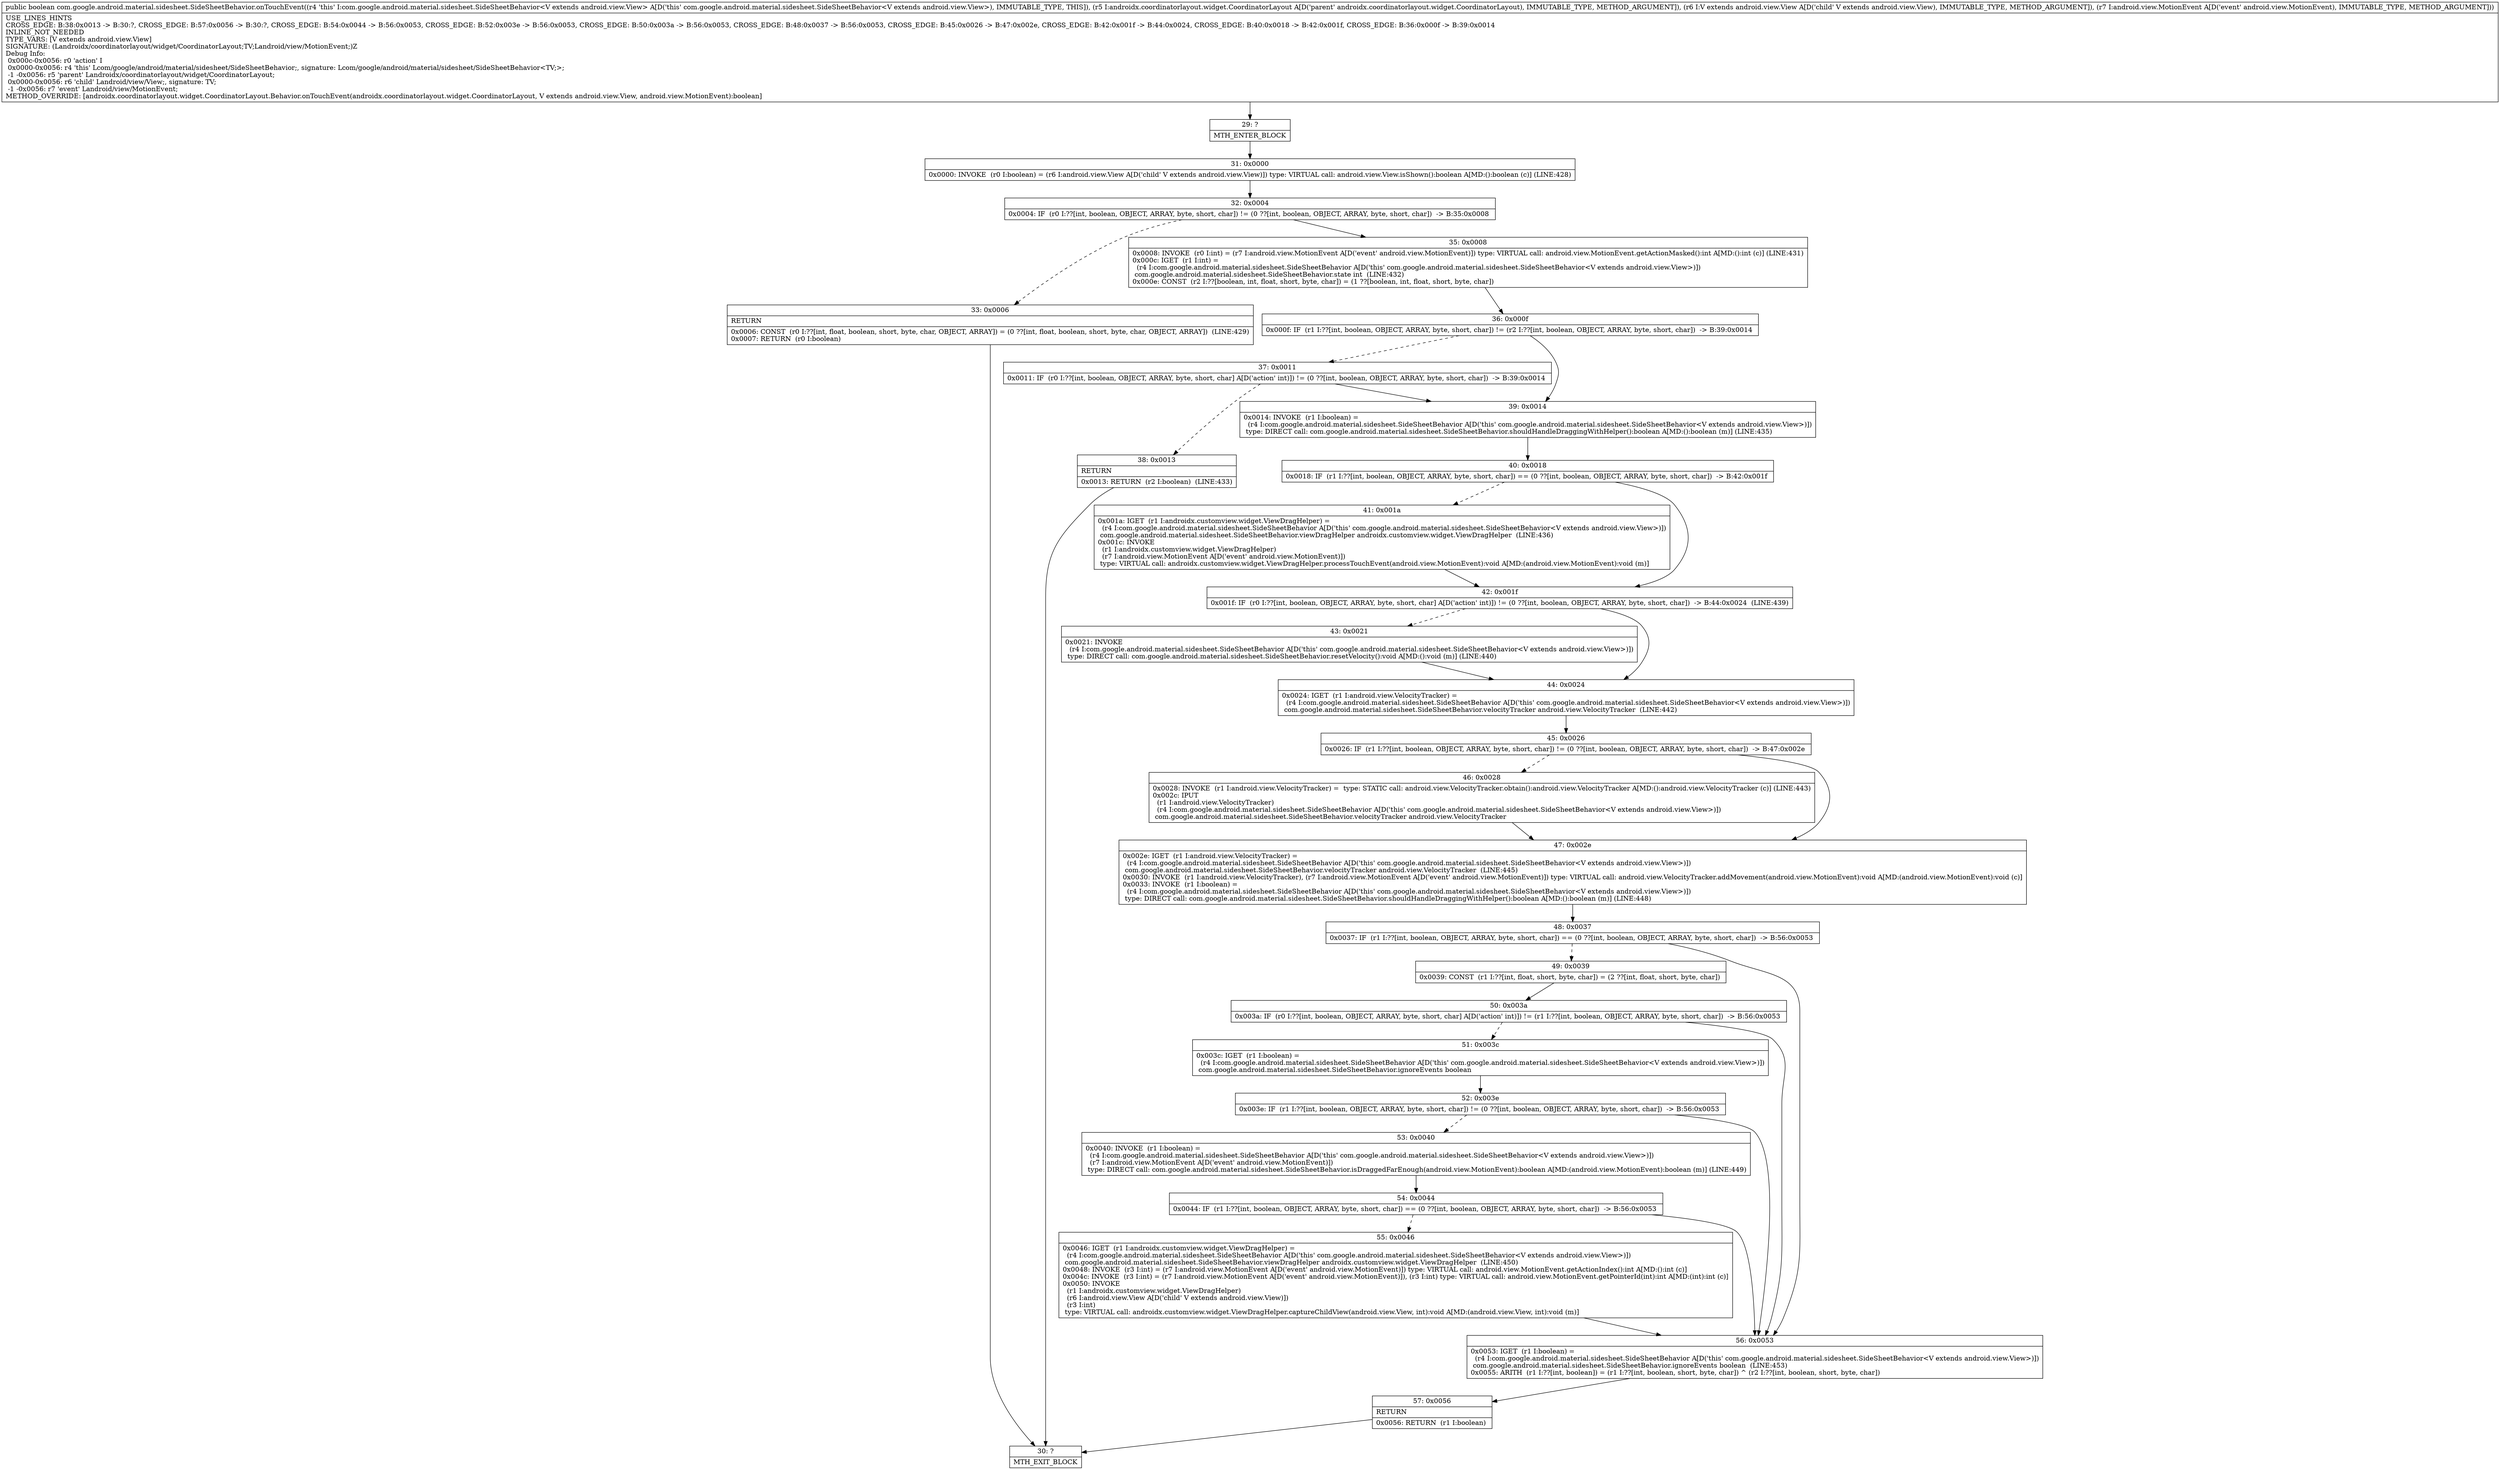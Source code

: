digraph "CFG forcom.google.android.material.sidesheet.SideSheetBehavior.onTouchEvent(Landroidx\/coordinatorlayout\/widget\/CoordinatorLayout;Landroid\/view\/View;Landroid\/view\/MotionEvent;)Z" {
Node_29 [shape=record,label="{29\:\ ?|MTH_ENTER_BLOCK\l}"];
Node_31 [shape=record,label="{31\:\ 0x0000|0x0000: INVOKE  (r0 I:boolean) = (r6 I:android.view.View A[D('child' V extends android.view.View)]) type: VIRTUAL call: android.view.View.isShown():boolean A[MD:():boolean (c)] (LINE:428)\l}"];
Node_32 [shape=record,label="{32\:\ 0x0004|0x0004: IF  (r0 I:??[int, boolean, OBJECT, ARRAY, byte, short, char]) != (0 ??[int, boolean, OBJECT, ARRAY, byte, short, char])  \-\> B:35:0x0008 \l}"];
Node_33 [shape=record,label="{33\:\ 0x0006|RETURN\l|0x0006: CONST  (r0 I:??[int, float, boolean, short, byte, char, OBJECT, ARRAY]) = (0 ??[int, float, boolean, short, byte, char, OBJECT, ARRAY])  (LINE:429)\l0x0007: RETURN  (r0 I:boolean) \l}"];
Node_30 [shape=record,label="{30\:\ ?|MTH_EXIT_BLOCK\l}"];
Node_35 [shape=record,label="{35\:\ 0x0008|0x0008: INVOKE  (r0 I:int) = (r7 I:android.view.MotionEvent A[D('event' android.view.MotionEvent)]) type: VIRTUAL call: android.view.MotionEvent.getActionMasked():int A[MD:():int (c)] (LINE:431)\l0x000c: IGET  (r1 I:int) = \l  (r4 I:com.google.android.material.sidesheet.SideSheetBehavior A[D('this' com.google.android.material.sidesheet.SideSheetBehavior\<V extends android.view.View\>)])\l com.google.android.material.sidesheet.SideSheetBehavior.state int  (LINE:432)\l0x000e: CONST  (r2 I:??[boolean, int, float, short, byte, char]) = (1 ??[boolean, int, float, short, byte, char]) \l}"];
Node_36 [shape=record,label="{36\:\ 0x000f|0x000f: IF  (r1 I:??[int, boolean, OBJECT, ARRAY, byte, short, char]) != (r2 I:??[int, boolean, OBJECT, ARRAY, byte, short, char])  \-\> B:39:0x0014 \l}"];
Node_37 [shape=record,label="{37\:\ 0x0011|0x0011: IF  (r0 I:??[int, boolean, OBJECT, ARRAY, byte, short, char] A[D('action' int)]) != (0 ??[int, boolean, OBJECT, ARRAY, byte, short, char])  \-\> B:39:0x0014 \l}"];
Node_38 [shape=record,label="{38\:\ 0x0013|RETURN\l|0x0013: RETURN  (r2 I:boolean)  (LINE:433)\l}"];
Node_39 [shape=record,label="{39\:\ 0x0014|0x0014: INVOKE  (r1 I:boolean) = \l  (r4 I:com.google.android.material.sidesheet.SideSheetBehavior A[D('this' com.google.android.material.sidesheet.SideSheetBehavior\<V extends android.view.View\>)])\l type: DIRECT call: com.google.android.material.sidesheet.SideSheetBehavior.shouldHandleDraggingWithHelper():boolean A[MD:():boolean (m)] (LINE:435)\l}"];
Node_40 [shape=record,label="{40\:\ 0x0018|0x0018: IF  (r1 I:??[int, boolean, OBJECT, ARRAY, byte, short, char]) == (0 ??[int, boolean, OBJECT, ARRAY, byte, short, char])  \-\> B:42:0x001f \l}"];
Node_41 [shape=record,label="{41\:\ 0x001a|0x001a: IGET  (r1 I:androidx.customview.widget.ViewDragHelper) = \l  (r4 I:com.google.android.material.sidesheet.SideSheetBehavior A[D('this' com.google.android.material.sidesheet.SideSheetBehavior\<V extends android.view.View\>)])\l com.google.android.material.sidesheet.SideSheetBehavior.viewDragHelper androidx.customview.widget.ViewDragHelper  (LINE:436)\l0x001c: INVOKE  \l  (r1 I:androidx.customview.widget.ViewDragHelper)\l  (r7 I:android.view.MotionEvent A[D('event' android.view.MotionEvent)])\l type: VIRTUAL call: androidx.customview.widget.ViewDragHelper.processTouchEvent(android.view.MotionEvent):void A[MD:(android.view.MotionEvent):void (m)]\l}"];
Node_42 [shape=record,label="{42\:\ 0x001f|0x001f: IF  (r0 I:??[int, boolean, OBJECT, ARRAY, byte, short, char] A[D('action' int)]) != (0 ??[int, boolean, OBJECT, ARRAY, byte, short, char])  \-\> B:44:0x0024  (LINE:439)\l}"];
Node_43 [shape=record,label="{43\:\ 0x0021|0x0021: INVOKE  \l  (r4 I:com.google.android.material.sidesheet.SideSheetBehavior A[D('this' com.google.android.material.sidesheet.SideSheetBehavior\<V extends android.view.View\>)])\l type: DIRECT call: com.google.android.material.sidesheet.SideSheetBehavior.resetVelocity():void A[MD:():void (m)] (LINE:440)\l}"];
Node_44 [shape=record,label="{44\:\ 0x0024|0x0024: IGET  (r1 I:android.view.VelocityTracker) = \l  (r4 I:com.google.android.material.sidesheet.SideSheetBehavior A[D('this' com.google.android.material.sidesheet.SideSheetBehavior\<V extends android.view.View\>)])\l com.google.android.material.sidesheet.SideSheetBehavior.velocityTracker android.view.VelocityTracker  (LINE:442)\l}"];
Node_45 [shape=record,label="{45\:\ 0x0026|0x0026: IF  (r1 I:??[int, boolean, OBJECT, ARRAY, byte, short, char]) != (0 ??[int, boolean, OBJECT, ARRAY, byte, short, char])  \-\> B:47:0x002e \l}"];
Node_46 [shape=record,label="{46\:\ 0x0028|0x0028: INVOKE  (r1 I:android.view.VelocityTracker) =  type: STATIC call: android.view.VelocityTracker.obtain():android.view.VelocityTracker A[MD:():android.view.VelocityTracker (c)] (LINE:443)\l0x002c: IPUT  \l  (r1 I:android.view.VelocityTracker)\l  (r4 I:com.google.android.material.sidesheet.SideSheetBehavior A[D('this' com.google.android.material.sidesheet.SideSheetBehavior\<V extends android.view.View\>)])\l com.google.android.material.sidesheet.SideSheetBehavior.velocityTracker android.view.VelocityTracker \l}"];
Node_47 [shape=record,label="{47\:\ 0x002e|0x002e: IGET  (r1 I:android.view.VelocityTracker) = \l  (r4 I:com.google.android.material.sidesheet.SideSheetBehavior A[D('this' com.google.android.material.sidesheet.SideSheetBehavior\<V extends android.view.View\>)])\l com.google.android.material.sidesheet.SideSheetBehavior.velocityTracker android.view.VelocityTracker  (LINE:445)\l0x0030: INVOKE  (r1 I:android.view.VelocityTracker), (r7 I:android.view.MotionEvent A[D('event' android.view.MotionEvent)]) type: VIRTUAL call: android.view.VelocityTracker.addMovement(android.view.MotionEvent):void A[MD:(android.view.MotionEvent):void (c)]\l0x0033: INVOKE  (r1 I:boolean) = \l  (r4 I:com.google.android.material.sidesheet.SideSheetBehavior A[D('this' com.google.android.material.sidesheet.SideSheetBehavior\<V extends android.view.View\>)])\l type: DIRECT call: com.google.android.material.sidesheet.SideSheetBehavior.shouldHandleDraggingWithHelper():boolean A[MD:():boolean (m)] (LINE:448)\l}"];
Node_48 [shape=record,label="{48\:\ 0x0037|0x0037: IF  (r1 I:??[int, boolean, OBJECT, ARRAY, byte, short, char]) == (0 ??[int, boolean, OBJECT, ARRAY, byte, short, char])  \-\> B:56:0x0053 \l}"];
Node_49 [shape=record,label="{49\:\ 0x0039|0x0039: CONST  (r1 I:??[int, float, short, byte, char]) = (2 ??[int, float, short, byte, char]) \l}"];
Node_50 [shape=record,label="{50\:\ 0x003a|0x003a: IF  (r0 I:??[int, boolean, OBJECT, ARRAY, byte, short, char] A[D('action' int)]) != (r1 I:??[int, boolean, OBJECT, ARRAY, byte, short, char])  \-\> B:56:0x0053 \l}"];
Node_51 [shape=record,label="{51\:\ 0x003c|0x003c: IGET  (r1 I:boolean) = \l  (r4 I:com.google.android.material.sidesheet.SideSheetBehavior A[D('this' com.google.android.material.sidesheet.SideSheetBehavior\<V extends android.view.View\>)])\l com.google.android.material.sidesheet.SideSheetBehavior.ignoreEvents boolean \l}"];
Node_52 [shape=record,label="{52\:\ 0x003e|0x003e: IF  (r1 I:??[int, boolean, OBJECT, ARRAY, byte, short, char]) != (0 ??[int, boolean, OBJECT, ARRAY, byte, short, char])  \-\> B:56:0x0053 \l}"];
Node_53 [shape=record,label="{53\:\ 0x0040|0x0040: INVOKE  (r1 I:boolean) = \l  (r4 I:com.google.android.material.sidesheet.SideSheetBehavior A[D('this' com.google.android.material.sidesheet.SideSheetBehavior\<V extends android.view.View\>)])\l  (r7 I:android.view.MotionEvent A[D('event' android.view.MotionEvent)])\l type: DIRECT call: com.google.android.material.sidesheet.SideSheetBehavior.isDraggedFarEnough(android.view.MotionEvent):boolean A[MD:(android.view.MotionEvent):boolean (m)] (LINE:449)\l}"];
Node_54 [shape=record,label="{54\:\ 0x0044|0x0044: IF  (r1 I:??[int, boolean, OBJECT, ARRAY, byte, short, char]) == (0 ??[int, boolean, OBJECT, ARRAY, byte, short, char])  \-\> B:56:0x0053 \l}"];
Node_55 [shape=record,label="{55\:\ 0x0046|0x0046: IGET  (r1 I:androidx.customview.widget.ViewDragHelper) = \l  (r4 I:com.google.android.material.sidesheet.SideSheetBehavior A[D('this' com.google.android.material.sidesheet.SideSheetBehavior\<V extends android.view.View\>)])\l com.google.android.material.sidesheet.SideSheetBehavior.viewDragHelper androidx.customview.widget.ViewDragHelper  (LINE:450)\l0x0048: INVOKE  (r3 I:int) = (r7 I:android.view.MotionEvent A[D('event' android.view.MotionEvent)]) type: VIRTUAL call: android.view.MotionEvent.getActionIndex():int A[MD:():int (c)]\l0x004c: INVOKE  (r3 I:int) = (r7 I:android.view.MotionEvent A[D('event' android.view.MotionEvent)]), (r3 I:int) type: VIRTUAL call: android.view.MotionEvent.getPointerId(int):int A[MD:(int):int (c)]\l0x0050: INVOKE  \l  (r1 I:androidx.customview.widget.ViewDragHelper)\l  (r6 I:android.view.View A[D('child' V extends android.view.View)])\l  (r3 I:int)\l type: VIRTUAL call: androidx.customview.widget.ViewDragHelper.captureChildView(android.view.View, int):void A[MD:(android.view.View, int):void (m)]\l}"];
Node_56 [shape=record,label="{56\:\ 0x0053|0x0053: IGET  (r1 I:boolean) = \l  (r4 I:com.google.android.material.sidesheet.SideSheetBehavior A[D('this' com.google.android.material.sidesheet.SideSheetBehavior\<V extends android.view.View\>)])\l com.google.android.material.sidesheet.SideSheetBehavior.ignoreEvents boolean  (LINE:453)\l0x0055: ARITH  (r1 I:??[int, boolean]) = (r1 I:??[int, boolean, short, byte, char]) ^ (r2 I:??[int, boolean, short, byte, char]) \l}"];
Node_57 [shape=record,label="{57\:\ 0x0056|RETURN\l|0x0056: RETURN  (r1 I:boolean) \l}"];
MethodNode[shape=record,label="{public boolean com.google.android.material.sidesheet.SideSheetBehavior.onTouchEvent((r4 'this' I:com.google.android.material.sidesheet.SideSheetBehavior\<V extends android.view.View\> A[D('this' com.google.android.material.sidesheet.SideSheetBehavior\<V extends android.view.View\>), IMMUTABLE_TYPE, THIS]), (r5 I:androidx.coordinatorlayout.widget.CoordinatorLayout A[D('parent' androidx.coordinatorlayout.widget.CoordinatorLayout), IMMUTABLE_TYPE, METHOD_ARGUMENT]), (r6 I:V extends android.view.View A[D('child' V extends android.view.View), IMMUTABLE_TYPE, METHOD_ARGUMENT]), (r7 I:android.view.MotionEvent A[D('event' android.view.MotionEvent), IMMUTABLE_TYPE, METHOD_ARGUMENT]))  | USE_LINES_HINTS\lCROSS_EDGE: B:38:0x0013 \-\> B:30:?, CROSS_EDGE: B:57:0x0056 \-\> B:30:?, CROSS_EDGE: B:54:0x0044 \-\> B:56:0x0053, CROSS_EDGE: B:52:0x003e \-\> B:56:0x0053, CROSS_EDGE: B:50:0x003a \-\> B:56:0x0053, CROSS_EDGE: B:48:0x0037 \-\> B:56:0x0053, CROSS_EDGE: B:45:0x0026 \-\> B:47:0x002e, CROSS_EDGE: B:42:0x001f \-\> B:44:0x0024, CROSS_EDGE: B:40:0x0018 \-\> B:42:0x001f, CROSS_EDGE: B:36:0x000f \-\> B:39:0x0014\lINLINE_NOT_NEEDED\lTYPE_VARS: [V extends android.view.View]\lSIGNATURE: (Landroidx\/coordinatorlayout\/widget\/CoordinatorLayout;TV;Landroid\/view\/MotionEvent;)Z\lDebug Info:\l  0x000c\-0x0056: r0 'action' I\l  0x0000\-0x0056: r4 'this' Lcom\/google\/android\/material\/sidesheet\/SideSheetBehavior;, signature: Lcom\/google\/android\/material\/sidesheet\/SideSheetBehavior\<TV;\>;\l  \-1 \-0x0056: r5 'parent' Landroidx\/coordinatorlayout\/widget\/CoordinatorLayout;\l  0x0000\-0x0056: r6 'child' Landroid\/view\/View;, signature: TV;\l  \-1 \-0x0056: r7 'event' Landroid\/view\/MotionEvent;\lMETHOD_OVERRIDE: [androidx.coordinatorlayout.widget.CoordinatorLayout.Behavior.onTouchEvent(androidx.coordinatorlayout.widget.CoordinatorLayout, V extends android.view.View, android.view.MotionEvent):boolean]\l}"];
MethodNode -> Node_29;Node_29 -> Node_31;
Node_31 -> Node_32;
Node_32 -> Node_33[style=dashed];
Node_32 -> Node_35;
Node_33 -> Node_30;
Node_35 -> Node_36;
Node_36 -> Node_37[style=dashed];
Node_36 -> Node_39;
Node_37 -> Node_38[style=dashed];
Node_37 -> Node_39;
Node_38 -> Node_30;
Node_39 -> Node_40;
Node_40 -> Node_41[style=dashed];
Node_40 -> Node_42;
Node_41 -> Node_42;
Node_42 -> Node_43[style=dashed];
Node_42 -> Node_44;
Node_43 -> Node_44;
Node_44 -> Node_45;
Node_45 -> Node_46[style=dashed];
Node_45 -> Node_47;
Node_46 -> Node_47;
Node_47 -> Node_48;
Node_48 -> Node_49[style=dashed];
Node_48 -> Node_56;
Node_49 -> Node_50;
Node_50 -> Node_51[style=dashed];
Node_50 -> Node_56;
Node_51 -> Node_52;
Node_52 -> Node_53[style=dashed];
Node_52 -> Node_56;
Node_53 -> Node_54;
Node_54 -> Node_55[style=dashed];
Node_54 -> Node_56;
Node_55 -> Node_56;
Node_56 -> Node_57;
Node_57 -> Node_30;
}

